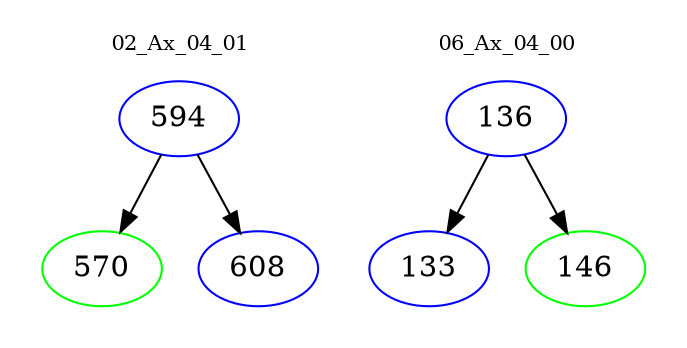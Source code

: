 digraph{
subgraph cluster_0 {
color = white
label = "02_Ax_04_01";
fontsize=10;
T0_594 [label="594", color="blue"]
T0_594 -> T0_570 [color="black"]
T0_570 [label="570", color="green"]
T0_594 -> T0_608 [color="black"]
T0_608 [label="608", color="blue"]
}
subgraph cluster_1 {
color = white
label = "06_Ax_04_00";
fontsize=10;
T1_136 [label="136", color="blue"]
T1_136 -> T1_133 [color="black"]
T1_133 [label="133", color="blue"]
T1_136 -> T1_146 [color="black"]
T1_146 [label="146", color="green"]
}
}
